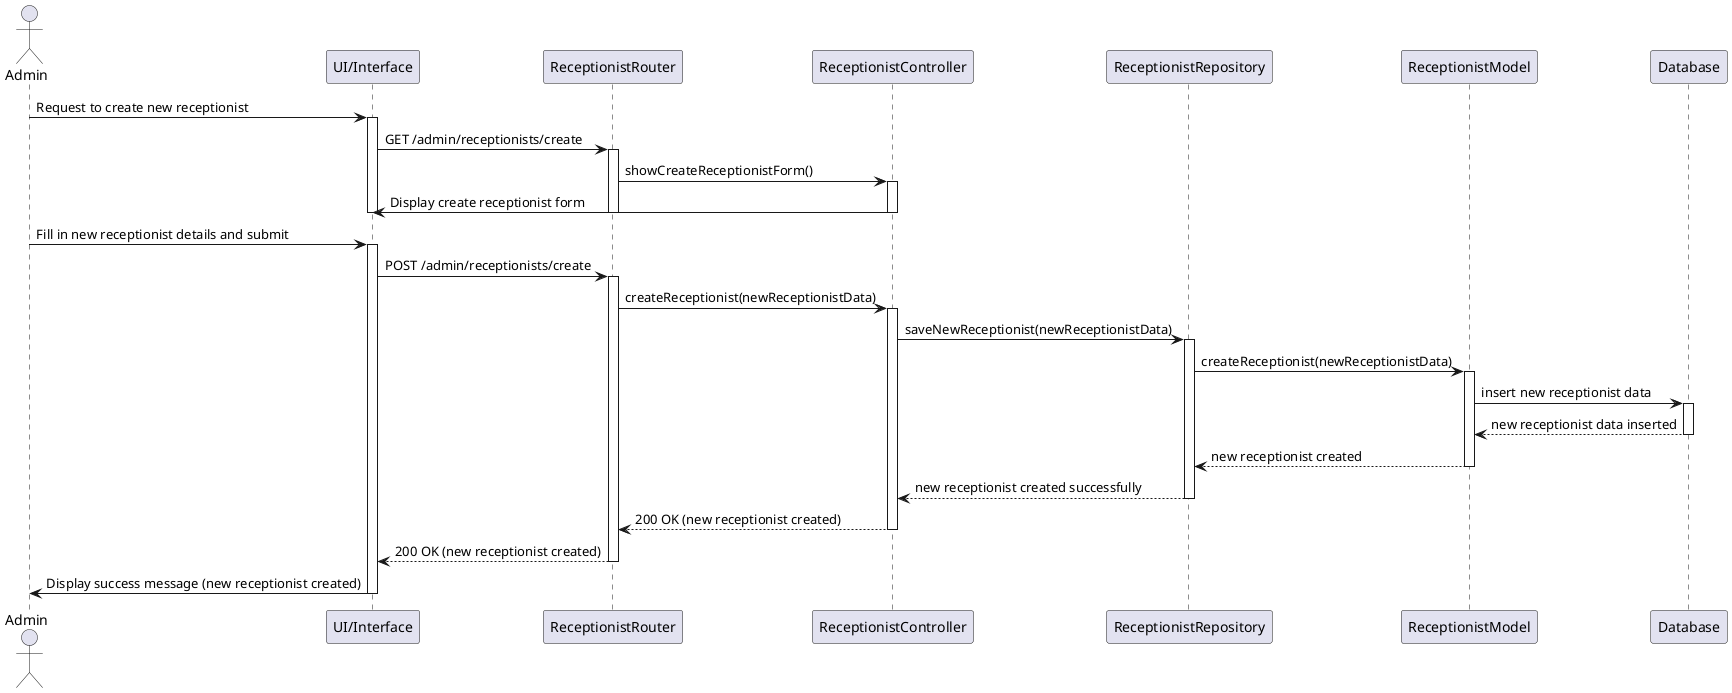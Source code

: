 @startuml
actor Admin
participant "UI/Interface" as UI
participant "ReceptionistRouter" as Router
participant "ReceptionistController" as Controller
participant "ReceptionistRepository" as Repository
participant "ReceptionistModel" as ReceptionistModel
participant "Database" as DB

Admin -> UI: Request to create new receptionist
activate UI
UI -> Router: GET /admin/receptionists/create
activate Router
Router -> Controller: showCreateReceptionistForm()
activate Controller
Controller -> UI: Display create receptionist form
deactivate Controller
deactivate Router
deactivate UI

Admin -> UI: Fill in new receptionist details and submit
activate UI
UI -> Router: POST /admin/receptionists/create
activate Router
Router -> Controller: createReceptionist(newReceptionistData)
activate Controller
Controller -> Repository: saveNewReceptionist(newReceptionistData)
activate Repository

Repository -> ReceptionistModel: createReceptionist(newReceptionistData)
activate ReceptionistModel
ReceptionistModel -> DB: insert new receptionist data
activate DB
DB --> ReceptionistModel: new receptionist data inserted
deactivate DB
ReceptionistModel --> Repository: new receptionist created
deactivate ReceptionistModel
Repository --> Controller: new receptionist created successfully
deactivate Repository

Controller --> Router: 200 OK (new receptionist created)
deactivate Controller
Router --> UI: 200 OK (new receptionist created)
deactivate Router
UI -> Admin: Display success message (new receptionist created)
deactivate UI
@enduml
